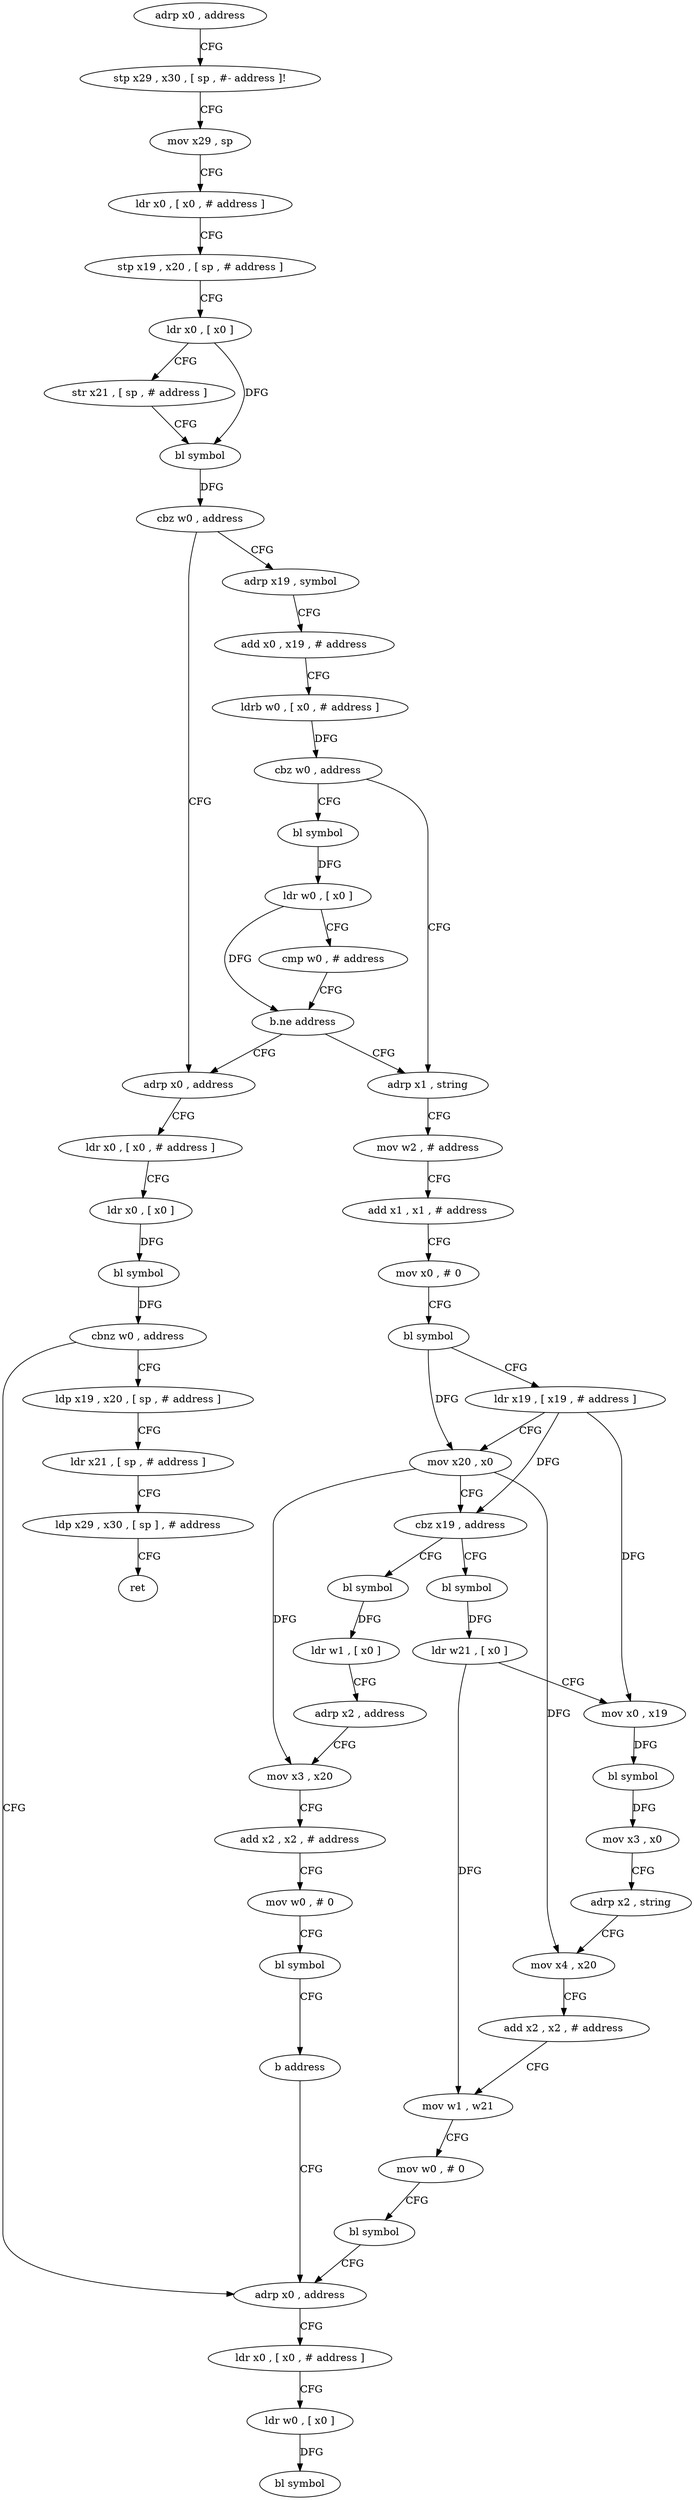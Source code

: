 digraph "func" {
"4218128" [label = "adrp x0 , address" ]
"4218132" [label = "stp x29 , x30 , [ sp , #- address ]!" ]
"4218136" [label = "mov x29 , sp" ]
"4218140" [label = "ldr x0 , [ x0 , # address ]" ]
"4218144" [label = "stp x19 , x20 , [ sp , # address ]" ]
"4218148" [label = "ldr x0 , [ x0 ]" ]
"4218152" [label = "str x21 , [ sp , # address ]" ]
"4218156" [label = "bl symbol" ]
"4218160" [label = "cbz w0 , address" ]
"4218196" [label = "adrp x0 , address" ]
"4218164" [label = "adrp x19 , symbol" ]
"4218200" [label = "ldr x0 , [ x0 , # address ]" ]
"4218204" [label = "ldr x0 , [ x0 ]" ]
"4218208" [label = "bl symbol" ]
"4218212" [label = "cbnz w0 , address" ]
"4218308" [label = "adrp x0 , address" ]
"4218216" [label = "ldp x19 , x20 , [ sp , # address ]" ]
"4218168" [label = "add x0 , x19 , # address" ]
"4218172" [label = "ldrb w0 , [ x0 , # address ]" ]
"4218176" [label = "cbz w0 , address" ]
"4218232" [label = "adrp x1 , string" ]
"4218180" [label = "bl symbol" ]
"4218312" [label = "ldr x0 , [ x0 , # address ]" ]
"4218316" [label = "ldr w0 , [ x0 ]" ]
"4218320" [label = "bl symbol" ]
"4218220" [label = "ldr x21 , [ sp , # address ]" ]
"4218224" [label = "ldp x29 , x30 , [ sp ] , # address" ]
"4218228" [label = "ret" ]
"4218236" [label = "mov w2 , # address" ]
"4218240" [label = "add x1 , x1 , # address" ]
"4218244" [label = "mov x0 , # 0" ]
"4218248" [label = "bl symbol" ]
"4218252" [label = "ldr x19 , [ x19 , # address ]" ]
"4218256" [label = "mov x20 , x0" ]
"4218260" [label = "cbz x19 , address" ]
"4218324" [label = "bl symbol" ]
"4218264" [label = "bl symbol" ]
"4218184" [label = "ldr w0 , [ x0 ]" ]
"4218188" [label = "cmp w0 , # address" ]
"4218192" [label = "b.ne address" ]
"4218328" [label = "ldr w1 , [ x0 ]" ]
"4218332" [label = "adrp x2 , address" ]
"4218336" [label = "mov x3 , x20" ]
"4218340" [label = "add x2 , x2 , # address" ]
"4218344" [label = "mov w0 , # 0" ]
"4218348" [label = "bl symbol" ]
"4218352" [label = "b address" ]
"4218268" [label = "ldr w21 , [ x0 ]" ]
"4218272" [label = "mov x0 , x19" ]
"4218276" [label = "bl symbol" ]
"4218280" [label = "mov x3 , x0" ]
"4218284" [label = "adrp x2 , string" ]
"4218288" [label = "mov x4 , x20" ]
"4218292" [label = "add x2 , x2 , # address" ]
"4218296" [label = "mov w1 , w21" ]
"4218300" [label = "mov w0 , # 0" ]
"4218304" [label = "bl symbol" ]
"4218128" -> "4218132" [ label = "CFG" ]
"4218132" -> "4218136" [ label = "CFG" ]
"4218136" -> "4218140" [ label = "CFG" ]
"4218140" -> "4218144" [ label = "CFG" ]
"4218144" -> "4218148" [ label = "CFG" ]
"4218148" -> "4218152" [ label = "CFG" ]
"4218148" -> "4218156" [ label = "DFG" ]
"4218152" -> "4218156" [ label = "CFG" ]
"4218156" -> "4218160" [ label = "DFG" ]
"4218160" -> "4218196" [ label = "CFG" ]
"4218160" -> "4218164" [ label = "CFG" ]
"4218196" -> "4218200" [ label = "CFG" ]
"4218164" -> "4218168" [ label = "CFG" ]
"4218200" -> "4218204" [ label = "CFG" ]
"4218204" -> "4218208" [ label = "DFG" ]
"4218208" -> "4218212" [ label = "DFG" ]
"4218212" -> "4218308" [ label = "CFG" ]
"4218212" -> "4218216" [ label = "CFG" ]
"4218308" -> "4218312" [ label = "CFG" ]
"4218216" -> "4218220" [ label = "CFG" ]
"4218168" -> "4218172" [ label = "CFG" ]
"4218172" -> "4218176" [ label = "DFG" ]
"4218176" -> "4218232" [ label = "CFG" ]
"4218176" -> "4218180" [ label = "CFG" ]
"4218232" -> "4218236" [ label = "CFG" ]
"4218180" -> "4218184" [ label = "DFG" ]
"4218312" -> "4218316" [ label = "CFG" ]
"4218316" -> "4218320" [ label = "DFG" ]
"4218220" -> "4218224" [ label = "CFG" ]
"4218224" -> "4218228" [ label = "CFG" ]
"4218236" -> "4218240" [ label = "CFG" ]
"4218240" -> "4218244" [ label = "CFG" ]
"4218244" -> "4218248" [ label = "CFG" ]
"4218248" -> "4218252" [ label = "CFG" ]
"4218248" -> "4218256" [ label = "DFG" ]
"4218252" -> "4218256" [ label = "CFG" ]
"4218252" -> "4218260" [ label = "DFG" ]
"4218252" -> "4218272" [ label = "DFG" ]
"4218256" -> "4218260" [ label = "CFG" ]
"4218256" -> "4218336" [ label = "DFG" ]
"4218256" -> "4218288" [ label = "DFG" ]
"4218260" -> "4218324" [ label = "CFG" ]
"4218260" -> "4218264" [ label = "CFG" ]
"4218324" -> "4218328" [ label = "DFG" ]
"4218264" -> "4218268" [ label = "DFG" ]
"4218184" -> "4218188" [ label = "CFG" ]
"4218184" -> "4218192" [ label = "DFG" ]
"4218188" -> "4218192" [ label = "CFG" ]
"4218192" -> "4218232" [ label = "CFG" ]
"4218192" -> "4218196" [ label = "CFG" ]
"4218328" -> "4218332" [ label = "CFG" ]
"4218332" -> "4218336" [ label = "CFG" ]
"4218336" -> "4218340" [ label = "CFG" ]
"4218340" -> "4218344" [ label = "CFG" ]
"4218344" -> "4218348" [ label = "CFG" ]
"4218348" -> "4218352" [ label = "CFG" ]
"4218352" -> "4218308" [ label = "CFG" ]
"4218268" -> "4218272" [ label = "CFG" ]
"4218268" -> "4218296" [ label = "DFG" ]
"4218272" -> "4218276" [ label = "DFG" ]
"4218276" -> "4218280" [ label = "DFG" ]
"4218280" -> "4218284" [ label = "CFG" ]
"4218284" -> "4218288" [ label = "CFG" ]
"4218288" -> "4218292" [ label = "CFG" ]
"4218292" -> "4218296" [ label = "CFG" ]
"4218296" -> "4218300" [ label = "CFG" ]
"4218300" -> "4218304" [ label = "CFG" ]
"4218304" -> "4218308" [ label = "CFG" ]
}
